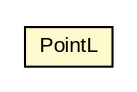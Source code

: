 #!/usr/local/bin/dot
#
# Class diagram 
# Generated by UMLGraph version R5_6-24-gf6e263 (http://www.umlgraph.org/)
#

digraph G {
	edge [fontname="arial",fontsize=10,labelfontname="arial",labelfontsize=10];
	node [fontname="arial",fontsize=10,shape=plaintext];
	nodesep=0.25;
	ranksep=0.5;
	// org.osmdroid.util.PointL
	c225693 [label=<<table title="org.osmdroid.util.PointL" border="0" cellborder="1" cellspacing="0" cellpadding="2" port="p" bgcolor="lemonChiffon" href="./PointL.html">
		<tr><td><table border="0" cellspacing="0" cellpadding="1">
<tr><td align="center" balign="center"> PointL </td></tr>
		</table></td></tr>
		</table>>, URL="./PointL.html", fontname="arial", fontcolor="black", fontsize=10.0];
}


